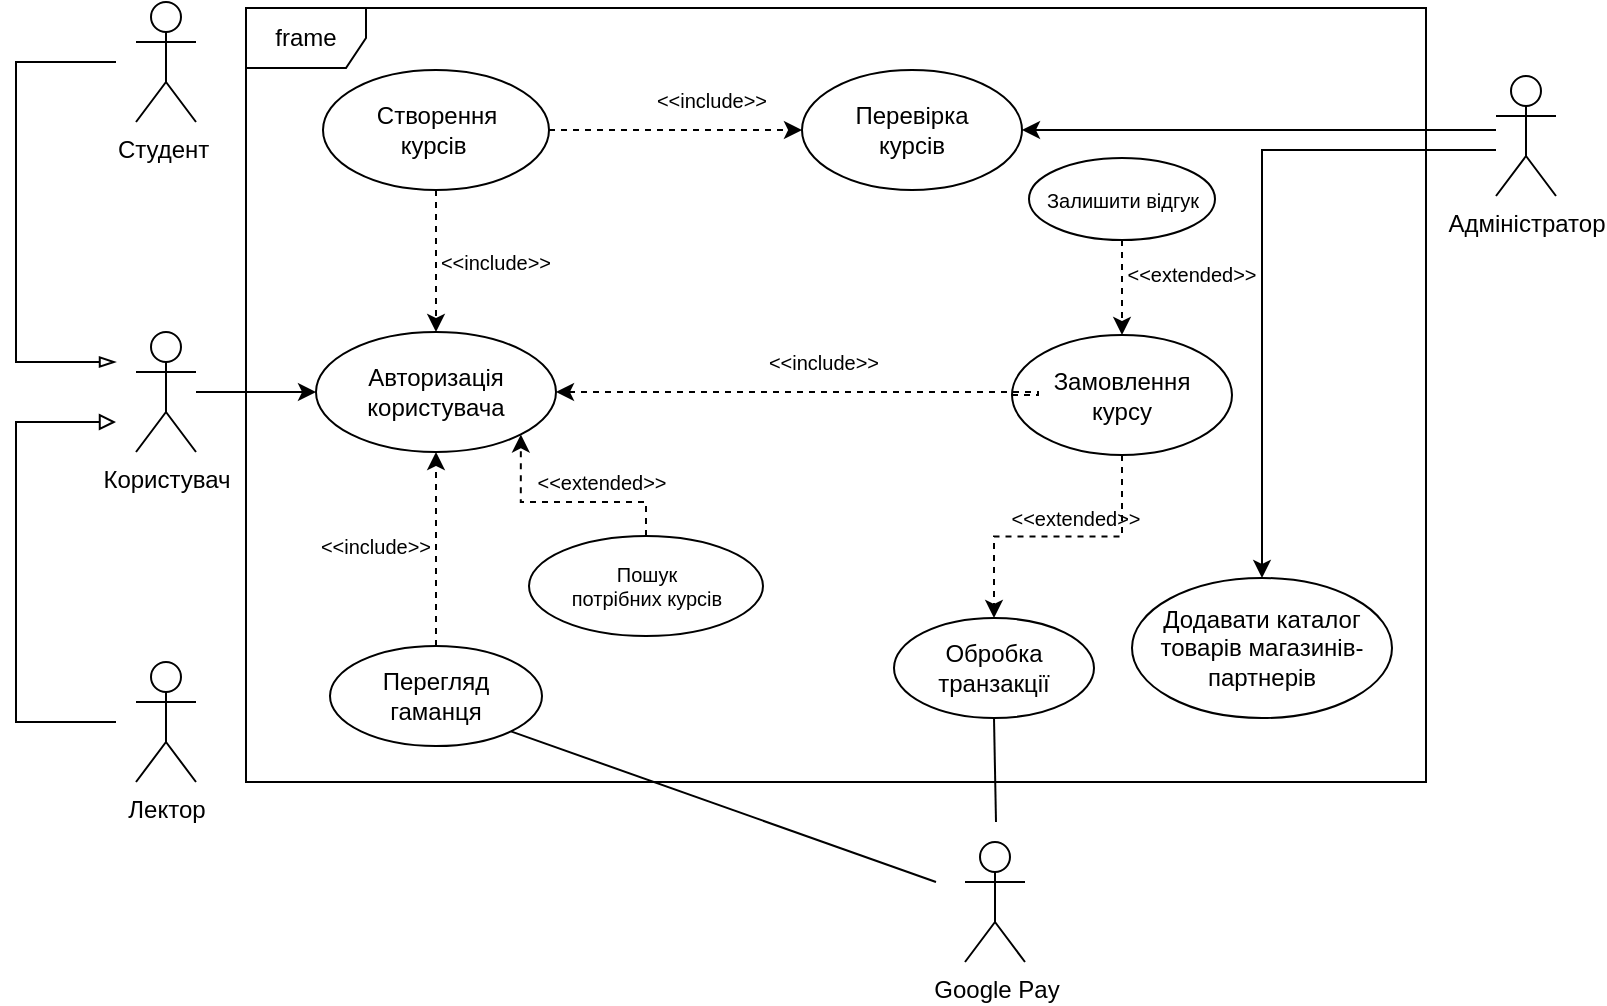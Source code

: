 <mxfile version="20.3.3" type="device"><diagram id="UoZus2iTgnTg2b3oBapO" name="Страница 1"><mxGraphModel dx="952" dy="527" grid="1" gridSize="10" guides="1" tooltips="1" connect="1" arrows="1" fold="1" page="1" pageScale="1" pageWidth="827" pageHeight="1169" math="0" shadow="0"><root><mxCell id="0"/><mxCell id="1" parent="0"/><mxCell id="L-d4eU--4t5fjpEUBKZK-1" value="frame" style="shape=umlFrame;whiteSpace=wrap;html=1;" parent="1" vertex="1"><mxGeometry x="145" y="123" width="590" height="387" as="geometry"/></mxCell><mxCell id="L-d4eU--4t5fjpEUBKZK-5" value="Авторизація користувача" style="ellipse;whiteSpace=wrap;html=1;" parent="1" vertex="1"><mxGeometry x="180" y="285" width="120" height="60" as="geometry"/></mxCell><mxCell id="L-d4eU--4t5fjpEUBKZK-29" style="edgeStyle=orthogonalEdgeStyle;rounded=0;orthogonalLoop=1;jettySize=auto;html=1;exitX=0.5;exitY=1;exitDx=0;exitDy=0;dashed=1;" parent="1" source="L-d4eU--4t5fjpEUBKZK-6" target="L-d4eU--4t5fjpEUBKZK-5" edge="1"><mxGeometry relative="1" as="geometry"/></mxCell><mxCell id="L-d4eU--4t5fjpEUBKZK-39" style="edgeStyle=orthogonalEdgeStyle;rounded=0;orthogonalLoop=1;jettySize=auto;html=1;exitX=1;exitY=0.5;exitDx=0;exitDy=0;entryX=0;entryY=0.5;entryDx=0;entryDy=0;dashed=1;fontSize=10;" parent="1" source="L-d4eU--4t5fjpEUBKZK-6" target="L-d4eU--4t5fjpEUBKZK-11" edge="1"><mxGeometry relative="1" as="geometry"/></mxCell><mxCell id="L-d4eU--4t5fjpEUBKZK-6" value="Створення&lt;br&gt;курсів&amp;nbsp;" style="ellipse;whiteSpace=wrap;html=1;" parent="1" vertex="1"><mxGeometry x="183.5" y="154" width="113" height="60" as="geometry"/></mxCell><mxCell id="L-d4eU--4t5fjpEUBKZK-25" style="edgeStyle=orthogonalEdgeStyle;rounded=0;orthogonalLoop=1;jettySize=auto;html=1;endArrow=block;endFill=0;" parent="1" edge="1"><mxGeometry relative="1" as="geometry"><mxPoint x="80" y="480" as="sourcePoint"/><mxPoint x="80" y="330" as="targetPoint"/><Array as="points"><mxPoint x="80" y="480"/><mxPoint x="30" y="480"/><mxPoint x="30" y="330"/></Array></mxGeometry></mxCell><mxCell id="L-d4eU--4t5fjpEUBKZK-7" value="Лектор" style="shape=umlActor;verticalLabelPosition=bottom;verticalAlign=top;html=1;" parent="1" vertex="1"><mxGeometry x="90" y="450" width="30" height="60" as="geometry"/></mxCell><mxCell id="L-d4eU--4t5fjpEUBKZK-9" value="Користувач" style="shape=umlActor;verticalLabelPosition=bottom;verticalAlign=top;html=1;" parent="1" vertex="1"><mxGeometry x="90" y="285" width="30" height="60" as="geometry"/></mxCell><mxCell id="L-d4eU--4t5fjpEUBKZK-11" value="Перевірка &lt;br&gt;курсів" style="ellipse;whiteSpace=wrap;html=1;" parent="1" vertex="1"><mxGeometry x="423" y="154" width="110" height="60" as="geometry"/></mxCell><mxCell id="L-d4eU--4t5fjpEUBKZK-24" style="edgeStyle=orthogonalEdgeStyle;rounded=0;orthogonalLoop=1;jettySize=auto;html=1;endArrow=blockThin;endFill=0;" parent="1" edge="1"><mxGeometry relative="1" as="geometry"><mxPoint x="80" y="150" as="sourcePoint"/><mxPoint x="80" y="300" as="targetPoint"/><Array as="points"><mxPoint x="30" y="150"/><mxPoint x="30" y="300"/></Array></mxGeometry></mxCell><mxCell id="L-d4eU--4t5fjpEUBKZK-14" value="Студент&amp;nbsp;" style="shape=umlActor;verticalLabelPosition=bottom;verticalAlign=top;html=1;outlineConnect=0;" parent="1" vertex="1"><mxGeometry x="90" y="120" width="30" height="60" as="geometry"/></mxCell><mxCell id="L-d4eU--4t5fjpEUBKZK-44" style="edgeStyle=orthogonalEdgeStyle;rounded=0;orthogonalLoop=1;jettySize=auto;html=1;entryX=1;entryY=0.5;entryDx=0;entryDy=0;fontSize=10;" parent="1" target="L-d4eU--4t5fjpEUBKZK-11" edge="1" source="L-d4eU--4t5fjpEUBKZK-15"><mxGeometry relative="1" as="geometry"><mxPoint x="760" y="184" as="sourcePoint"/><Array as="points"><mxPoint x="710" y="184"/><mxPoint x="710" y="184"/></Array></mxGeometry></mxCell><mxCell id="L-d4eU--4t5fjpEUBKZK-15" value="Адміністратор" style="shape=umlActor;verticalLabelPosition=bottom;verticalAlign=top;html=1;outlineConnect=0;" parent="1" vertex="1"><mxGeometry x="770" y="157" width="30" height="60" as="geometry"/></mxCell><mxCell id="L-d4eU--4t5fjpEUBKZK-31" style="edgeStyle=orthogonalEdgeStyle;rounded=0;orthogonalLoop=1;jettySize=auto;html=1;exitX=0.5;exitY=0;exitDx=0;exitDy=0;entryX=0.5;entryY=1;entryDx=0;entryDy=0;dashed=1;fontSize=10;" parent="1" source="L-d4eU--4t5fjpEUBKZK-18" target="L-d4eU--4t5fjpEUBKZK-5" edge="1"><mxGeometry relative="1" as="geometry"/></mxCell><mxCell id="L-d4eU--4t5fjpEUBKZK-18" value="Перегляд&lt;br&gt;гаманця" style="ellipse;whiteSpace=wrap;html=1;" parent="1" vertex="1"><mxGeometry x="187" y="442" width="106" height="50" as="geometry"/></mxCell><mxCell id="L-d4eU--4t5fjpEUBKZK-36" style="edgeStyle=orthogonalEdgeStyle;rounded=0;orthogonalLoop=1;jettySize=auto;html=1;exitX=0.5;exitY=1;exitDx=0;exitDy=0;entryX=0.5;entryY=0;entryDx=0;entryDy=0;dashed=1;fontSize=10;" parent="1" source="L-d4eU--4t5fjpEUBKZK-19" target="L-d4eU--4t5fjpEUBKZK-20" edge="1"><mxGeometry relative="1" as="geometry"/></mxCell><mxCell id="L-d4eU--4t5fjpEUBKZK-19" value="Замовлення &lt;br&gt;курсу" style="ellipse;whiteSpace=wrap;html=1;" parent="1" vertex="1"><mxGeometry x="528" y="286.5" width="110" height="60" as="geometry"/></mxCell><mxCell id="L-d4eU--4t5fjpEUBKZK-20" value="Обробка транзакції" style="ellipse;whiteSpace=wrap;html=1;" parent="1" vertex="1"><mxGeometry x="469" y="428" width="100" height="50" as="geometry"/></mxCell><mxCell id="L-d4eU--4t5fjpEUBKZK-21" value="Додавати каталог товарів магазинів-партнерів" style="ellipse;whiteSpace=wrap;html=1;" parent="1" vertex="1"><mxGeometry x="588" y="408" width="130" height="70" as="geometry"/></mxCell><mxCell id="L-d4eU--4t5fjpEUBKZK-23" value="" style="endArrow=classic;html=1;rounded=0;entryX=0;entryY=0.5;entryDx=0;entryDy=0;" parent="1" target="L-d4eU--4t5fjpEUBKZK-5" edge="1"><mxGeometry width="50" height="50" relative="1" as="geometry"><mxPoint x="120" y="315" as="sourcePoint"/><mxPoint x="170" y="270" as="targetPoint"/></mxGeometry></mxCell><mxCell id="L-d4eU--4t5fjpEUBKZK-30" value="&amp;lt;&amp;lt;include&amp;gt;&amp;gt;" style="text;html=1;strokeColor=none;fillColor=none;align=center;verticalAlign=middle;whiteSpace=wrap;rounded=0;fontSize=10;" parent="1" vertex="1"><mxGeometry x="240" y="234.5" width="60" height="30" as="geometry"/></mxCell><mxCell id="L-d4eU--4t5fjpEUBKZK-34" value="&amp;lt;&amp;lt;include&amp;gt;&amp;gt;" style="text;html=1;strokeColor=none;fillColor=none;align=center;verticalAlign=middle;whiteSpace=wrap;rounded=0;fontSize=10;" parent="1" vertex="1"><mxGeometry x="180" y="376.5" width="60" height="30" as="geometry"/></mxCell><mxCell id="L-d4eU--4t5fjpEUBKZK-40" value="&amp;lt;&amp;lt;include&amp;gt;&amp;gt;" style="text;html=1;strokeColor=none;fillColor=none;align=center;verticalAlign=middle;whiteSpace=wrap;rounded=0;fontSize=10;" parent="1" vertex="1"><mxGeometry x="348" y="154" width="60" height="30" as="geometry"/></mxCell><mxCell id="L-d4eU--4t5fjpEUBKZK-51" value="Залишити відгук" style="ellipse;whiteSpace=wrap;html=1;fontSize=10;" parent="1" vertex="1"><mxGeometry x="536.5" y="198" width="93" height="41" as="geometry"/></mxCell><mxCell id="L-d4eU--4t5fjpEUBKZK-52" value="Пошук &lt;br&gt;потрібних курсів" style="ellipse;whiteSpace=wrap;html=1;fontSize=10;" parent="1" vertex="1"><mxGeometry x="286.5" y="387" width="117" height="50" as="geometry"/></mxCell><mxCell id="L-d4eU--4t5fjpEUBKZK-55" style="edgeStyle=orthogonalEdgeStyle;rounded=0;orthogonalLoop=1;jettySize=auto;html=1;exitX=0.5;exitY=1;exitDx=0;exitDy=0;dashed=1;entryX=0.5;entryY=0;entryDx=0;entryDy=0;" parent="1" source="L-d4eU--4t5fjpEUBKZK-51" target="L-d4eU--4t5fjpEUBKZK-19" edge="1"><mxGeometry relative="1" as="geometry"><mxPoint x="510" y="275.5" as="sourcePoint"/><mxPoint x="510" y="346.5" as="targetPoint"/></mxGeometry></mxCell><mxCell id="L-d4eU--4t5fjpEUBKZK-56" style="edgeStyle=orthogonalEdgeStyle;rounded=0;orthogonalLoop=1;jettySize=auto;html=1;exitX=0.5;exitY=0;exitDx=0;exitDy=0;dashed=1;entryX=1;entryY=1;entryDx=0;entryDy=0;" parent="1" source="L-d4eU--4t5fjpEUBKZK-52" target="L-d4eU--4t5fjpEUBKZK-5" edge="1"><mxGeometry relative="1" as="geometry"><mxPoint x="460" y="371.5" as="sourcePoint"/><mxPoint x="429" y="345.0" as="targetPoint"/><Array as="points"><mxPoint x="345" y="370"/><mxPoint x="283" y="370"/></Array></mxGeometry></mxCell><mxCell id="L-d4eU--4t5fjpEUBKZK-57" value="&amp;lt;&amp;lt;extended&amp;gt;&amp;gt;" style="text;html=1;strokeColor=none;fillColor=none;align=center;verticalAlign=middle;whiteSpace=wrap;rounded=0;fontSize=10;" parent="1" vertex="1"><mxGeometry x="293" y="345" width="60" height="30" as="geometry"/></mxCell><mxCell id="L-d4eU--4t5fjpEUBKZK-58" value="&amp;lt;&amp;lt;extended&amp;gt;&amp;gt;" style="text;html=1;strokeColor=none;fillColor=none;align=center;verticalAlign=middle;whiteSpace=wrap;rounded=0;fontSize=10;" parent="1" vertex="1"><mxGeometry x="588" y="241" width="60" height="30" as="geometry"/></mxCell><mxCell id="L-d4eU--4t5fjpEUBKZK-60" style="edgeStyle=orthogonalEdgeStyle;rounded=0;orthogonalLoop=1;jettySize=auto;html=1;dashed=1;fontSize=10;exitX=0;exitY=0.5;exitDx=0;exitDy=0;entryX=1;entryY=0.5;entryDx=0;entryDy=0;" parent="1" source="L-d4eU--4t5fjpEUBKZK-19" target="L-d4eU--4t5fjpEUBKZK-5" edge="1"><mxGeometry relative="1" as="geometry"><mxPoint x="379" y="325" as="sourcePoint"/><mxPoint x="489.0" y="315.0" as="targetPoint"/><Array as="points"><mxPoint x="541" y="315"/></Array></mxGeometry></mxCell><mxCell id="L-d4eU--4t5fjpEUBKZK-61" value="&amp;lt;&amp;lt;include&amp;gt;&amp;gt;" style="text;html=1;strokeColor=none;fillColor=none;align=center;verticalAlign=middle;whiteSpace=wrap;rounded=0;fontSize=10;" parent="1" vertex="1"><mxGeometry x="403.5" y="285" width="60" height="30" as="geometry"/></mxCell><mxCell id="iAniJ9LiwyBq20o2PXrZ-1" value="Google Pay" style="shape=umlActor;verticalLabelPosition=bottom;verticalAlign=top;html=1;outlineConnect=0;" vertex="1" parent="1"><mxGeometry x="504.5" y="540" width="30" height="60" as="geometry"/></mxCell><mxCell id="iAniJ9LiwyBq20o2PXrZ-7" value="&amp;lt;&amp;lt;extended&amp;gt;&amp;gt;" style="text;html=1;strokeColor=none;fillColor=none;align=center;verticalAlign=middle;whiteSpace=wrap;rounded=0;fontSize=10;" vertex="1" parent="1"><mxGeometry x="530" y="363" width="60" height="30" as="geometry"/></mxCell><mxCell id="iAniJ9LiwyBq20o2PXrZ-8" value="" style="endArrow=none;html=1;rounded=0;entryX=0.5;entryY=1;entryDx=0;entryDy=0;" edge="1" parent="1" target="L-d4eU--4t5fjpEUBKZK-20"><mxGeometry width="50" height="50" relative="1" as="geometry"><mxPoint x="520" y="530" as="sourcePoint"/><mxPoint x="570" y="480" as="targetPoint"/></mxGeometry></mxCell><mxCell id="iAniJ9LiwyBq20o2PXrZ-9" value="" style="endArrow=none;html=1;rounded=0;exitX=1;exitY=1;exitDx=0;exitDy=0;" edge="1" parent="1" source="L-d4eU--4t5fjpEUBKZK-18"><mxGeometry width="50" height="50" relative="1" as="geometry"><mxPoint x="430" y="610" as="sourcePoint"/><mxPoint x="490" y="560" as="targetPoint"/></mxGeometry></mxCell><mxCell id="iAniJ9LiwyBq20o2PXrZ-13" style="edgeStyle=orthogonalEdgeStyle;rounded=0;orthogonalLoop=1;jettySize=auto;html=1;entryX=0.5;entryY=0;entryDx=0;entryDy=0;fontSize=10;" edge="1" parent="1" target="L-d4eU--4t5fjpEUBKZK-21"><mxGeometry relative="1" as="geometry"><mxPoint x="770.0" y="194" as="sourcePoint"/><Array as="points"><mxPoint x="653" y="194"/></Array><mxPoint x="543" y="194.0" as="targetPoint"/></mxGeometry></mxCell></root></mxGraphModel></diagram></mxfile>